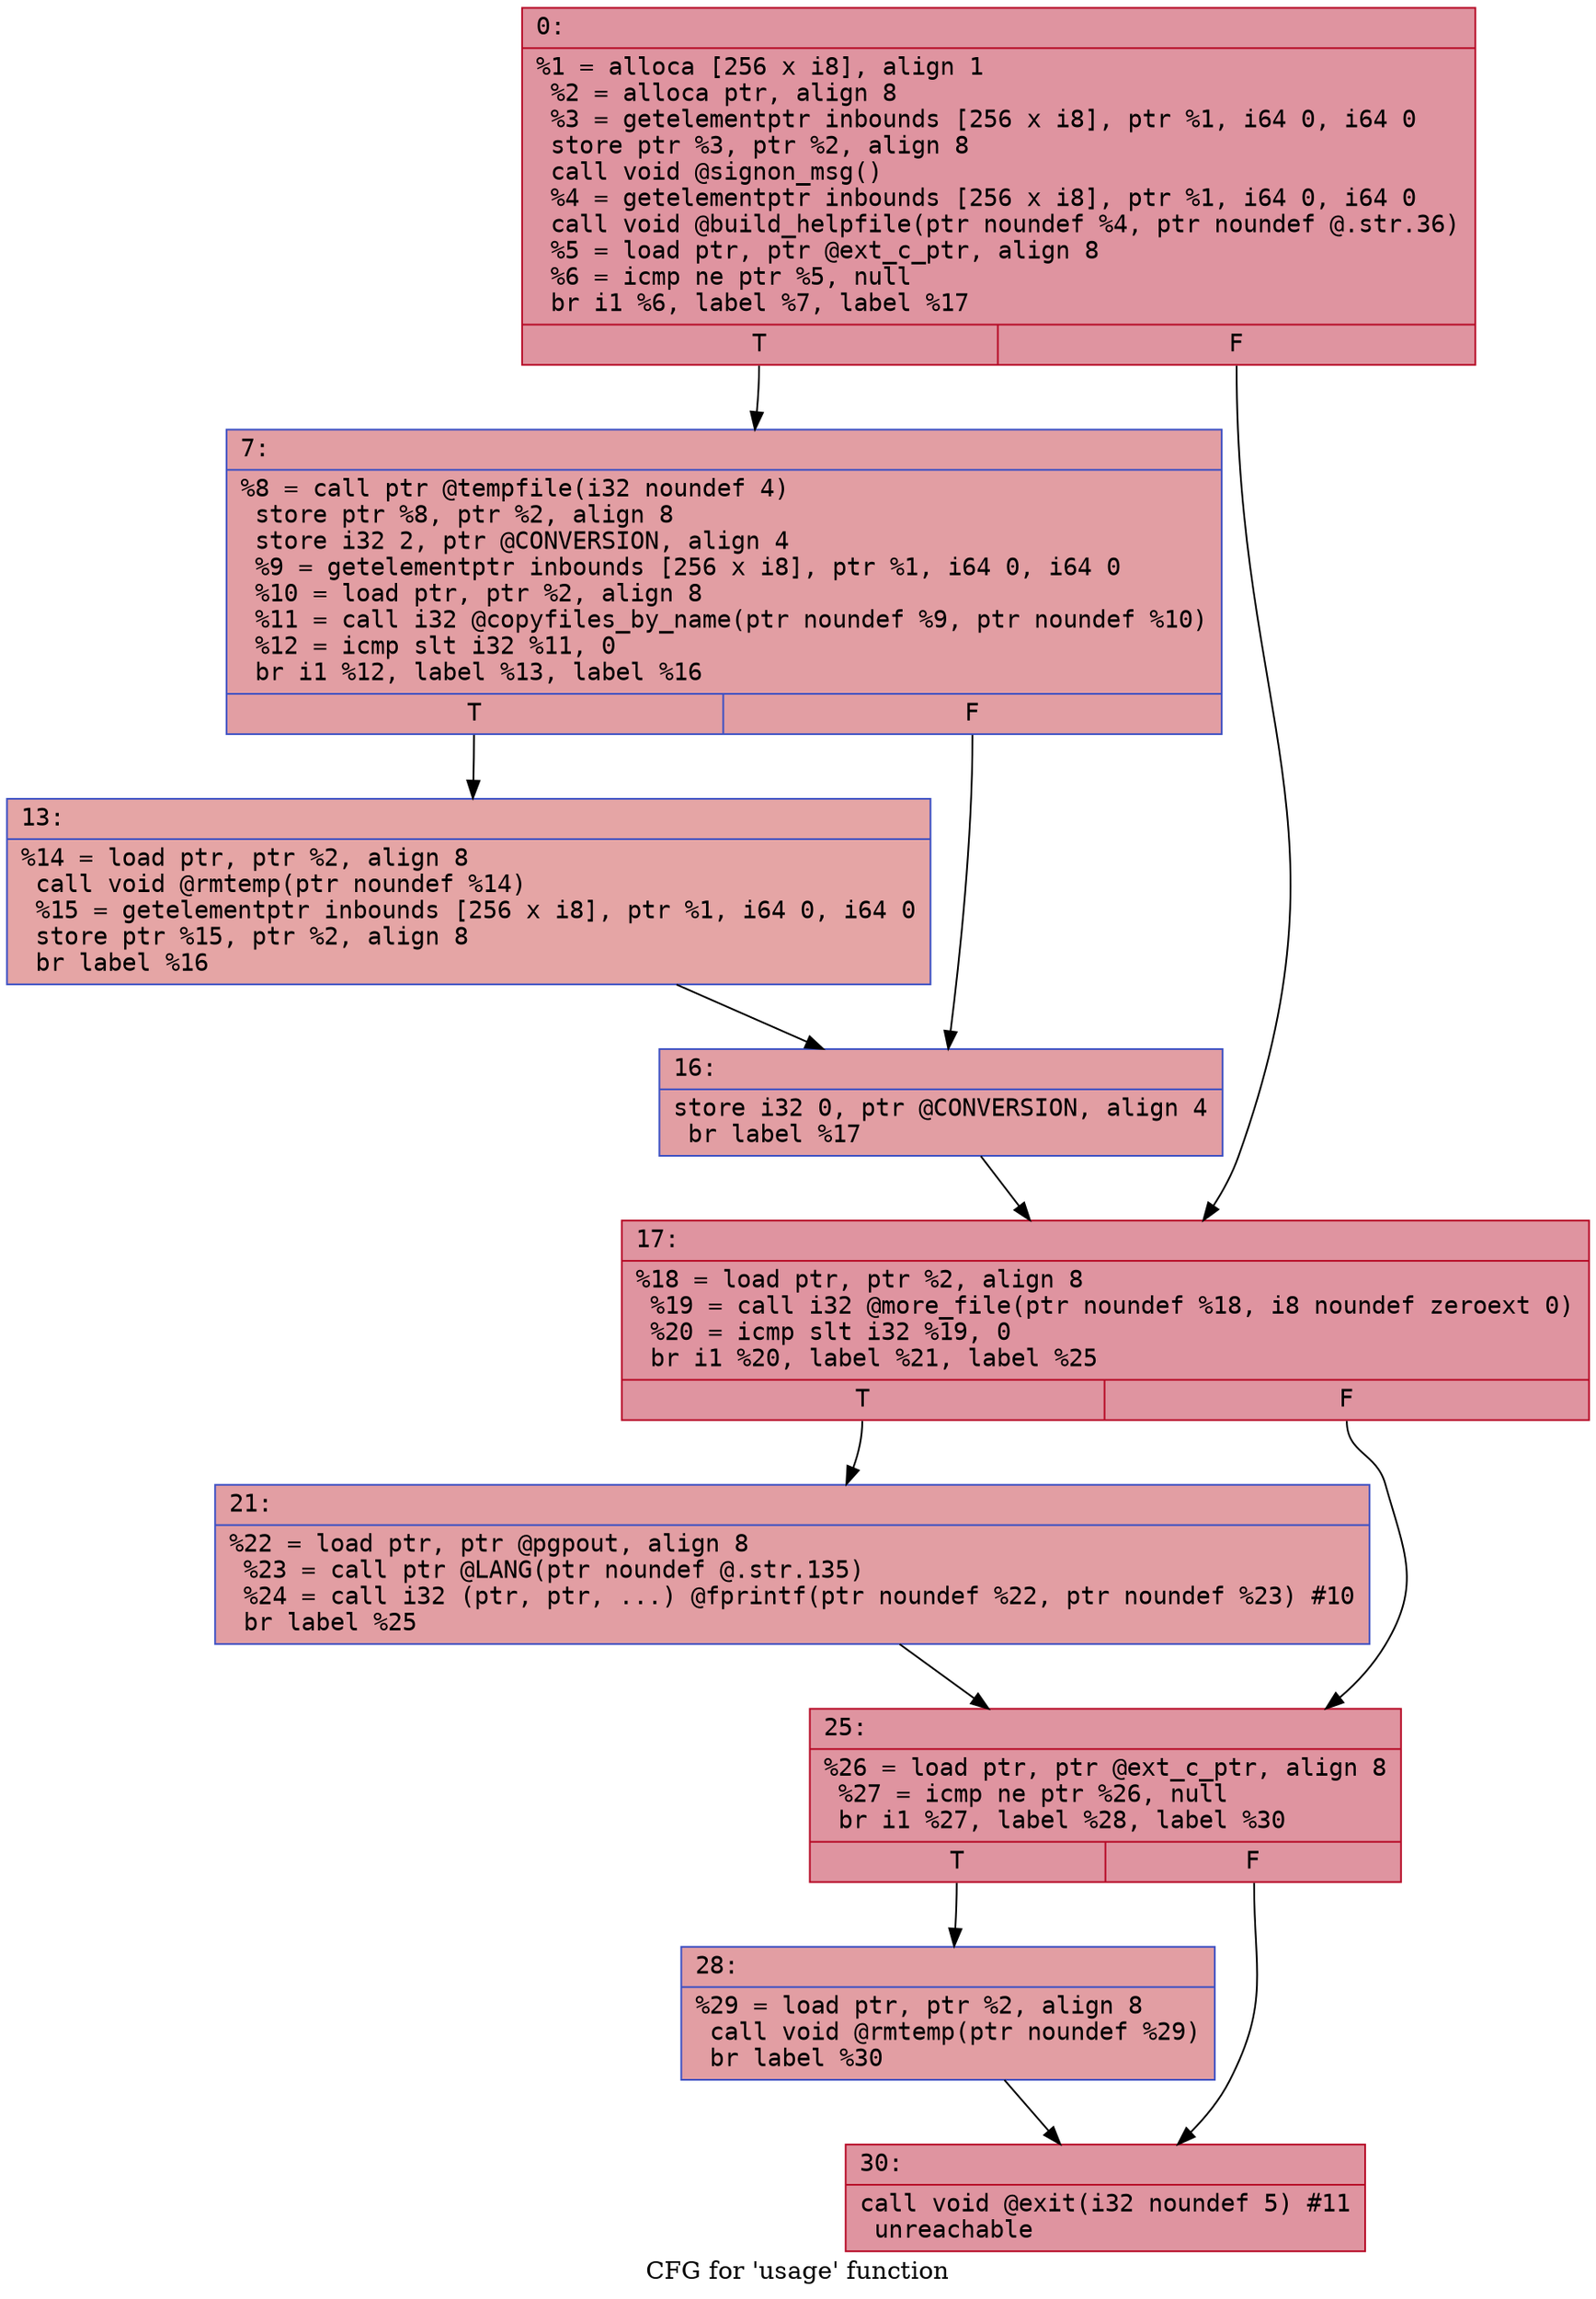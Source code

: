 digraph "CFG for 'usage' function" {
	label="CFG for 'usage' function";

	Node0x6000007ae0d0 [shape=record,color="#b70d28ff", style=filled, fillcolor="#b70d2870" fontname="Courier",label="{0:\l|  %1 = alloca [256 x i8], align 1\l  %2 = alloca ptr, align 8\l  %3 = getelementptr inbounds [256 x i8], ptr %1, i64 0, i64 0\l  store ptr %3, ptr %2, align 8\l  call void @signon_msg()\l  %4 = getelementptr inbounds [256 x i8], ptr %1, i64 0, i64 0\l  call void @build_helpfile(ptr noundef %4, ptr noundef @.str.36)\l  %5 = load ptr, ptr @ext_c_ptr, align 8\l  %6 = icmp ne ptr %5, null\l  br i1 %6, label %7, label %17\l|{<s0>T|<s1>F}}"];
	Node0x6000007ae0d0:s0 -> Node0x6000007ae120[tooltip="0 -> 7\nProbability 50.00%" ];
	Node0x6000007ae0d0:s1 -> Node0x6000007ae210[tooltip="0 -> 17\nProbability 50.00%" ];
	Node0x6000007ae120 [shape=record,color="#3d50c3ff", style=filled, fillcolor="#be242e70" fontname="Courier",label="{7:\l|  %8 = call ptr @tempfile(i32 noundef 4)\l  store ptr %8, ptr %2, align 8\l  store i32 2, ptr @CONVERSION, align 4\l  %9 = getelementptr inbounds [256 x i8], ptr %1, i64 0, i64 0\l  %10 = load ptr, ptr %2, align 8\l  %11 = call i32 @copyfiles_by_name(ptr noundef %9, ptr noundef %10)\l  %12 = icmp slt i32 %11, 0\l  br i1 %12, label %13, label %16\l|{<s0>T|<s1>F}}"];
	Node0x6000007ae120:s0 -> Node0x6000007ae170[tooltip="7 -> 13\nProbability 50.00%" ];
	Node0x6000007ae120:s1 -> Node0x6000007ae1c0[tooltip="7 -> 16\nProbability 50.00%" ];
	Node0x6000007ae170 [shape=record,color="#3d50c3ff", style=filled, fillcolor="#c5333470" fontname="Courier",label="{13:\l|  %14 = load ptr, ptr %2, align 8\l  call void @rmtemp(ptr noundef %14)\l  %15 = getelementptr inbounds [256 x i8], ptr %1, i64 0, i64 0\l  store ptr %15, ptr %2, align 8\l  br label %16\l}"];
	Node0x6000007ae170 -> Node0x6000007ae1c0[tooltip="13 -> 16\nProbability 100.00%" ];
	Node0x6000007ae1c0 [shape=record,color="#3d50c3ff", style=filled, fillcolor="#be242e70" fontname="Courier",label="{16:\l|  store i32 0, ptr @CONVERSION, align 4\l  br label %17\l}"];
	Node0x6000007ae1c0 -> Node0x6000007ae210[tooltip="16 -> 17\nProbability 100.00%" ];
	Node0x6000007ae210 [shape=record,color="#b70d28ff", style=filled, fillcolor="#b70d2870" fontname="Courier",label="{17:\l|  %18 = load ptr, ptr %2, align 8\l  %19 = call i32 @more_file(ptr noundef %18, i8 noundef zeroext 0)\l  %20 = icmp slt i32 %19, 0\l  br i1 %20, label %21, label %25\l|{<s0>T|<s1>F}}"];
	Node0x6000007ae210:s0 -> Node0x6000007ae260[tooltip="17 -> 21\nProbability 50.00%" ];
	Node0x6000007ae210:s1 -> Node0x6000007ae2b0[tooltip="17 -> 25\nProbability 50.00%" ];
	Node0x6000007ae260 [shape=record,color="#3d50c3ff", style=filled, fillcolor="#be242e70" fontname="Courier",label="{21:\l|  %22 = load ptr, ptr @pgpout, align 8\l  %23 = call ptr @LANG(ptr noundef @.str.135)\l  %24 = call i32 (ptr, ptr, ...) @fprintf(ptr noundef %22, ptr noundef %23) #10\l  br label %25\l}"];
	Node0x6000007ae260 -> Node0x6000007ae2b0[tooltip="21 -> 25\nProbability 100.00%" ];
	Node0x6000007ae2b0 [shape=record,color="#b70d28ff", style=filled, fillcolor="#b70d2870" fontname="Courier",label="{25:\l|  %26 = load ptr, ptr @ext_c_ptr, align 8\l  %27 = icmp ne ptr %26, null\l  br i1 %27, label %28, label %30\l|{<s0>T|<s1>F}}"];
	Node0x6000007ae2b0:s0 -> Node0x6000007ae300[tooltip="25 -> 28\nProbability 50.00%" ];
	Node0x6000007ae2b0:s1 -> Node0x6000007ae350[tooltip="25 -> 30\nProbability 50.00%" ];
	Node0x6000007ae300 [shape=record,color="#3d50c3ff", style=filled, fillcolor="#be242e70" fontname="Courier",label="{28:\l|  %29 = load ptr, ptr %2, align 8\l  call void @rmtemp(ptr noundef %29)\l  br label %30\l}"];
	Node0x6000007ae300 -> Node0x6000007ae350[tooltip="28 -> 30\nProbability 100.00%" ];
	Node0x6000007ae350 [shape=record,color="#b70d28ff", style=filled, fillcolor="#b70d2870" fontname="Courier",label="{30:\l|  call void @exit(i32 noundef 5) #11\l  unreachable\l}"];
}
